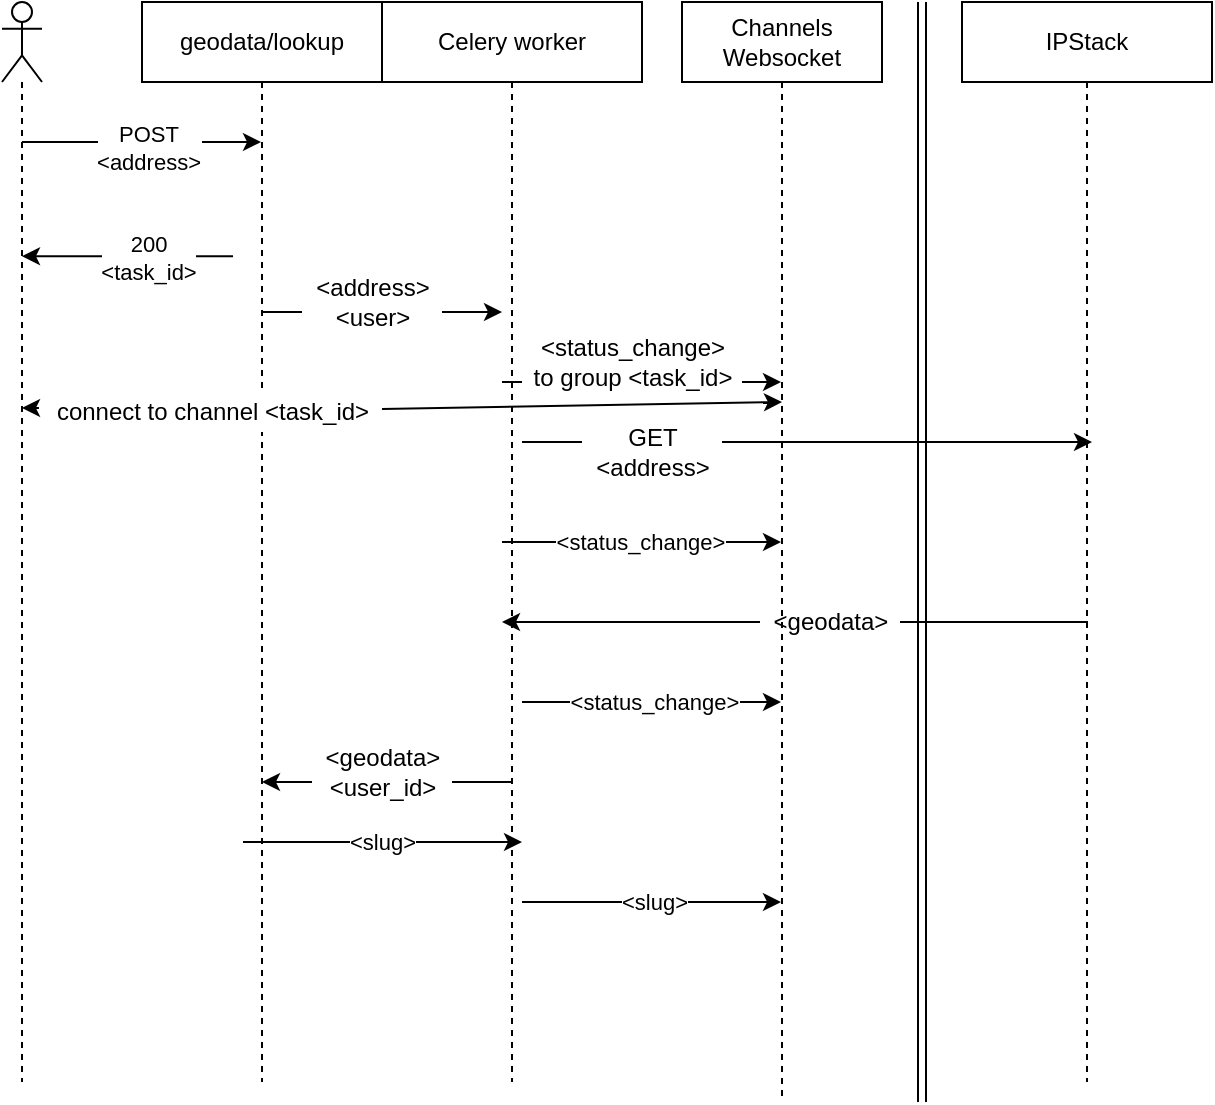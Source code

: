 <mxfile version="17.2.4" type="device"><diagram id="HUmxe9L4jOAdNqc5EV0j" name="Page-1"><mxGraphModel dx="882" dy="692" grid="1" gridSize="10" guides="1" tooltips="1" connect="1" arrows="1" fold="1" page="1" pageScale="1" pageWidth="827" pageHeight="1169" math="0" shadow="0"><root><mxCell id="0"/><mxCell id="1" parent="0"/><mxCell id="QRoseE2KbWCvvn4R_Dpz-4" value="" style="shape=umlLifeline;participant=umlActor;perimeter=lifelinePerimeter;whiteSpace=wrap;html=1;container=1;collapsible=0;recursiveResize=0;verticalAlign=top;spacingTop=36;outlineConnect=0;" parent="1" vertex="1"><mxGeometry width="20" height="540" as="geometry"/></mxCell><mxCell id="QRoseE2KbWCvvn4R_Dpz-5" value="geodata/lookup" style="shape=umlLifeline;perimeter=lifelinePerimeter;whiteSpace=wrap;html=1;container=1;collapsible=0;recursiveResize=0;outlineConnect=0;" parent="1" vertex="1"><mxGeometry x="70" width="120" height="540" as="geometry"/></mxCell><mxCell id="Q4EY1iq1UNNuHDOeepVn-35" value="" style="endArrow=classic;html=1;rounded=0;" edge="1" parent="QRoseE2KbWCvvn4R_Dpz-5"><mxGeometry width="50" height="50" relative="1" as="geometry"><mxPoint x="50.501" y="420" as="sourcePoint"/><mxPoint x="190" y="420" as="targetPoint"/></mxGeometry></mxCell><mxCell id="Q4EY1iq1UNNuHDOeepVn-36" value="&amp;lt;slug&amp;gt;" style="edgeLabel;html=1;align=center;verticalAlign=middle;resizable=0;points=[];" vertex="1" connectable="0" parent="Q4EY1iq1UNNuHDOeepVn-35"><mxGeometry x="-0.266" relative="1" as="geometry"><mxPoint x="18" as="offset"/></mxGeometry></mxCell><mxCell id="Q4EY1iq1UNNuHDOeepVn-39" value="connect to channel &amp;lt;task_id&amp;gt;" style="text;html=1;align=center;verticalAlign=middle;resizable=0;points=[];autosize=1;strokeColor=none;fillColor=default;" vertex="1" parent="QRoseE2KbWCvvn4R_Dpz-5"><mxGeometry x="-50" y="195" width="170" height="20" as="geometry"/></mxCell><mxCell id="r4cq722zmFoU5iKyD6Vl-1" value="" style="endArrow=classic;html=1;rounded=0;" parent="1" target="QRoseE2KbWCvvn4R_Dpz-5" edge="1"><mxGeometry width="50" height="50" relative="1" as="geometry"><mxPoint x="30" y="70" as="sourcePoint"/><mxPoint x="310" y="270" as="targetPoint"/><Array as="points"><mxPoint x="10" y="70"/><mxPoint x="30" y="70"/></Array></mxGeometry></mxCell><mxCell id="r4cq722zmFoU5iKyD6Vl-3" value="POST&lt;br&gt;&amp;lt;address&amp;gt;" style="edgeLabel;html=1;align=center;verticalAlign=middle;resizable=0;points=[];" parent="r4cq722zmFoU5iKyD6Vl-1" vertex="1" connectable="0"><mxGeometry x="0.171" y="-3" relative="1" as="geometry"><mxPoint x="1" as="offset"/></mxGeometry></mxCell><mxCell id="r4cq722zmFoU5iKyD6Vl-4" value="" style="endArrow=classic;html=1;rounded=0;exitX=0.052;exitY=0.839;exitDx=0;exitDy=0;exitPerimeter=0;" parent="1" target="QRoseE2KbWCvvn4R_Dpz-4" edge="1"><mxGeometry width="50" height="50" relative="1" as="geometry"><mxPoint x="115.52" y="127.12" as="sourcePoint"/><mxPoint x="310" y="260" as="targetPoint"/></mxGeometry></mxCell><mxCell id="r4cq722zmFoU5iKyD6Vl-5" value="200&lt;br&gt;&amp;lt;task_id&amp;gt;" style="edgeLabel;html=1;align=center;verticalAlign=middle;resizable=0;points=[];" parent="r4cq722zmFoU5iKyD6Vl-4" vertex="1" connectable="0"><mxGeometry x="-0.508" y="1" relative="1" as="geometry"><mxPoint x="-17" as="offset"/></mxGeometry></mxCell><mxCell id="r4cq722zmFoU5iKyD6Vl-6" value="Celery worker" style="shape=umlLifeline;perimeter=lifelinePerimeter;whiteSpace=wrap;html=1;container=1;collapsible=0;recursiveResize=0;outlineConnect=0;" parent="1" vertex="1"><mxGeometry x="190" width="130" height="540" as="geometry"/></mxCell><mxCell id="Q4EY1iq1UNNuHDOeepVn-9" value="" style="endArrow=classic;html=1;rounded=0;" edge="1" parent="r4cq722zmFoU5iKyD6Vl-6" source="QRoseE2KbWCvvn4R_Dpz-5"><mxGeometry width="50" height="50" relative="1" as="geometry"><mxPoint x="-50" y="145" as="sourcePoint"/><mxPoint x="60" y="155" as="targetPoint"/></mxGeometry></mxCell><mxCell id="Q4EY1iq1UNNuHDOeepVn-11" value="&amp;lt;address&amp;gt;&lt;br&gt;&amp;lt;user&amp;gt;" style="text;html=1;align=center;verticalAlign=middle;resizable=0;points=[];autosize=1;strokeColor=none;fillColor=default;" vertex="1" parent="r4cq722zmFoU5iKyD6Vl-6"><mxGeometry x="-40" y="135" width="70" height="30" as="geometry"/></mxCell><mxCell id="Q4EY1iq1UNNuHDOeepVn-32" value="" style="endArrow=classic;html=1;rounded=0;" edge="1" parent="r4cq722zmFoU5iKyD6Vl-6"><mxGeometry width="50" height="50" relative="1" as="geometry"><mxPoint x="70" y="450" as="sourcePoint"/><mxPoint x="199.5" y="450" as="targetPoint"/></mxGeometry></mxCell><mxCell id="Q4EY1iq1UNNuHDOeepVn-33" value="&amp;lt;slug&amp;gt;" style="edgeLabel;html=1;align=center;verticalAlign=middle;resizable=0;points=[];" vertex="1" connectable="0" parent="Q4EY1iq1UNNuHDOeepVn-32"><mxGeometry x="-0.266" relative="1" as="geometry"><mxPoint x="18" as="offset"/></mxGeometry></mxCell><mxCell id="r4cq722zmFoU5iKyD6Vl-8" value="Channels&lt;br&gt;Websocket" style="shape=umlLifeline;perimeter=lifelinePerimeter;whiteSpace=wrap;html=1;container=1;collapsible=0;recursiveResize=0;outlineConnect=0;" parent="1" vertex="1"><mxGeometry x="340" width="100" height="550" as="geometry"/></mxCell><mxCell id="Q4EY1iq1UNNuHDOeepVn-38" value="" style="endArrow=classic;html=1;rounded=0;startArrow=none;startFill=1;" edge="1" parent="r4cq722zmFoU5iKyD6Vl-8" source="Q4EY1iq1UNNuHDOeepVn-39"><mxGeometry width="50" height="50" relative="1" as="geometry"><mxPoint y="250" as="sourcePoint"/><mxPoint x="50" y="200" as="targetPoint"/></mxGeometry></mxCell><mxCell id="Q4EY1iq1UNNuHDOeepVn-14" value="" style="endArrow=classic;html=1;rounded=0;" edge="1" parent="r4cq722zmFoU5iKyD6Vl-8" target="r4cq722zmFoU5iKyD6Vl-8"><mxGeometry width="50" height="50" relative="1" as="geometry"><mxPoint x="-89.999" y="190" as="sourcePoint"/><mxPoint x="44.771" y="190" as="targetPoint"/></mxGeometry></mxCell><mxCell id="Q4EY1iq1UNNuHDOeepVn-15" value="&amp;lt;status_change&amp;gt;&lt;br&gt;to group &amp;lt;task_id&amp;gt;" style="text;html=1;align=center;verticalAlign=middle;resizable=0;points=[];autosize=1;strokeColor=none;fillColor=default;" vertex="1" parent="r4cq722zmFoU5iKyD6Vl-8"><mxGeometry x="-80" y="165" width="110" height="30" as="geometry"/></mxCell><mxCell id="Q4EY1iq1UNNuHDOeepVn-20" value="" style="endArrow=classic;html=1;rounded=0;" edge="1" parent="r4cq722zmFoU5iKyD6Vl-8"><mxGeometry width="50" height="50" relative="1" as="geometry"><mxPoint x="-89.999" y="270" as="sourcePoint"/><mxPoint x="49.5" y="270" as="targetPoint"/></mxGeometry></mxCell><mxCell id="Q4EY1iq1UNNuHDOeepVn-21" value="&amp;lt;status_change&amp;gt;" style="edgeLabel;html=1;align=center;verticalAlign=middle;resizable=0;points=[];" vertex="1" connectable="0" parent="Q4EY1iq1UNNuHDOeepVn-20"><mxGeometry x="-0.266" relative="1" as="geometry"><mxPoint x="18" as="offset"/></mxGeometry></mxCell><mxCell id="Q4EY1iq1UNNuHDOeepVn-27" value="" style="endArrow=classic;html=1;rounded=0;" edge="1" parent="r4cq722zmFoU5iKyD6Vl-8"><mxGeometry width="50" height="50" relative="1" as="geometry"><mxPoint x="-80" y="350" as="sourcePoint"/><mxPoint x="49.5" y="350" as="targetPoint"/></mxGeometry></mxCell><mxCell id="Q4EY1iq1UNNuHDOeepVn-28" value="&amp;lt;status_change&amp;gt;" style="edgeLabel;html=1;align=center;verticalAlign=middle;resizable=0;points=[];" vertex="1" connectable="0" parent="Q4EY1iq1UNNuHDOeepVn-27"><mxGeometry x="-0.266" relative="1" as="geometry"><mxPoint x="18" as="offset"/></mxGeometry></mxCell><mxCell id="r4cq722zmFoU5iKyD6Vl-13" value="IPStack" style="shape=umlLifeline;perimeter=lifelinePerimeter;whiteSpace=wrap;html=1;container=1;collapsible=0;recursiveResize=0;outlineConnect=0;" parent="1" vertex="1"><mxGeometry x="480" width="125" height="540" as="geometry"/></mxCell><mxCell id="Q4EY1iq1UNNuHDOeepVn-16" value="" style="endArrow=classic;html=1;rounded=0;" edge="1" parent="r4cq722zmFoU5iKyD6Vl-13"><mxGeometry width="50" height="50" relative="1" as="geometry"><mxPoint x="-220" y="220" as="sourcePoint"/><mxPoint x="65.001" y="220" as="targetPoint"/></mxGeometry></mxCell><mxCell id="Q4EY1iq1UNNuHDOeepVn-12" value="" style="endArrow=none;html=1;rounded=0;shape=link;" edge="1" parent="1"><mxGeometry width="50" height="50" relative="1" as="geometry"><mxPoint x="460" y="550" as="sourcePoint"/><mxPoint x="460" as="targetPoint"/></mxGeometry></mxCell><mxCell id="Q4EY1iq1UNNuHDOeepVn-17" value="GET&lt;br&gt;&amp;lt;address&amp;gt;" style="text;html=1;align=center;verticalAlign=middle;resizable=0;points=[];autosize=1;strokeColor=none;fillColor=default;" vertex="1" parent="1"><mxGeometry x="290" y="210" width="70" height="30" as="geometry"/></mxCell><mxCell id="Q4EY1iq1UNNuHDOeepVn-23" value="" style="endArrow=classic;html=1;rounded=0;startArrow=none;" edge="1" parent="1" source="Q4EY1iq1UNNuHDOeepVn-25"><mxGeometry width="50" height="50" relative="1" as="geometry"><mxPoint x="543" y="310" as="sourcePoint"/><mxPoint x="250" y="310" as="targetPoint"/></mxGeometry></mxCell><mxCell id="Q4EY1iq1UNNuHDOeepVn-25" value="&amp;lt;geodata&amp;gt;" style="text;html=1;align=center;verticalAlign=middle;resizable=0;points=[];autosize=1;strokeColor=none;fillColor=none;" vertex="1" parent="1"><mxGeometry x="379" y="300" width="70" height="20" as="geometry"/></mxCell><mxCell id="Q4EY1iq1UNNuHDOeepVn-26" value="" style="endArrow=none;html=1;rounded=0;" edge="1" parent="1" target="Q4EY1iq1UNNuHDOeepVn-25"><mxGeometry width="50" height="50" relative="1" as="geometry"><mxPoint x="543" y="310" as="sourcePoint"/><mxPoint x="250" y="310" as="targetPoint"/></mxGeometry></mxCell><mxCell id="Q4EY1iq1UNNuHDOeepVn-30" value="" style="endArrow=classic;html=1;rounded=0;" edge="1" parent="1" source="r4cq722zmFoU5iKyD6Vl-6" target="QRoseE2KbWCvvn4R_Dpz-5"><mxGeometry width="50" height="50" relative="1" as="geometry"><mxPoint x="170" y="370" as="sourcePoint"/><mxPoint x="230" y="320" as="targetPoint"/><Array as="points"><mxPoint x="160" y="390"/></Array></mxGeometry></mxCell><mxCell id="Q4EY1iq1UNNuHDOeepVn-31" value="&amp;lt;geodata&amp;gt;&lt;br&gt;&amp;lt;user_id&amp;gt;" style="text;html=1;align=center;verticalAlign=middle;resizable=0;points=[];autosize=1;strokeColor=none;fillColor=default;" vertex="1" parent="1"><mxGeometry x="155" y="370" width="70" height="30" as="geometry"/></mxCell><mxCell id="Q4EY1iq1UNNuHDOeepVn-40" value="" style="endArrow=none;html=1;rounded=0;startArrow=classic;startFill=1;entryX=-0.009;entryY=0.4;entryDx=0;entryDy=0;entryPerimeter=0;" edge="1" parent="1" source="QRoseE2KbWCvvn4R_Dpz-4" target="Q4EY1iq1UNNuHDOeepVn-39"><mxGeometry width="50" height="50" relative="1" as="geometry"><mxPoint x="349.7" y="200" as="sourcePoint"/><mxPoint x="730" y="200" as="targetPoint"/></mxGeometry></mxCell></root></mxGraphModel></diagram></mxfile>